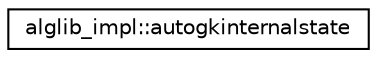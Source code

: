 digraph "Graphical Class Hierarchy"
{
  edge [fontname="Helvetica",fontsize="10",labelfontname="Helvetica",labelfontsize="10"];
  node [fontname="Helvetica",fontsize="10",shape=record];
  rankdir="LR";
  Node0 [label="alglib_impl::autogkinternalstate",height=0.2,width=0.4,color="black", fillcolor="white", style="filled",URL="$structalglib__impl_1_1autogkinternalstate.html"];
}

